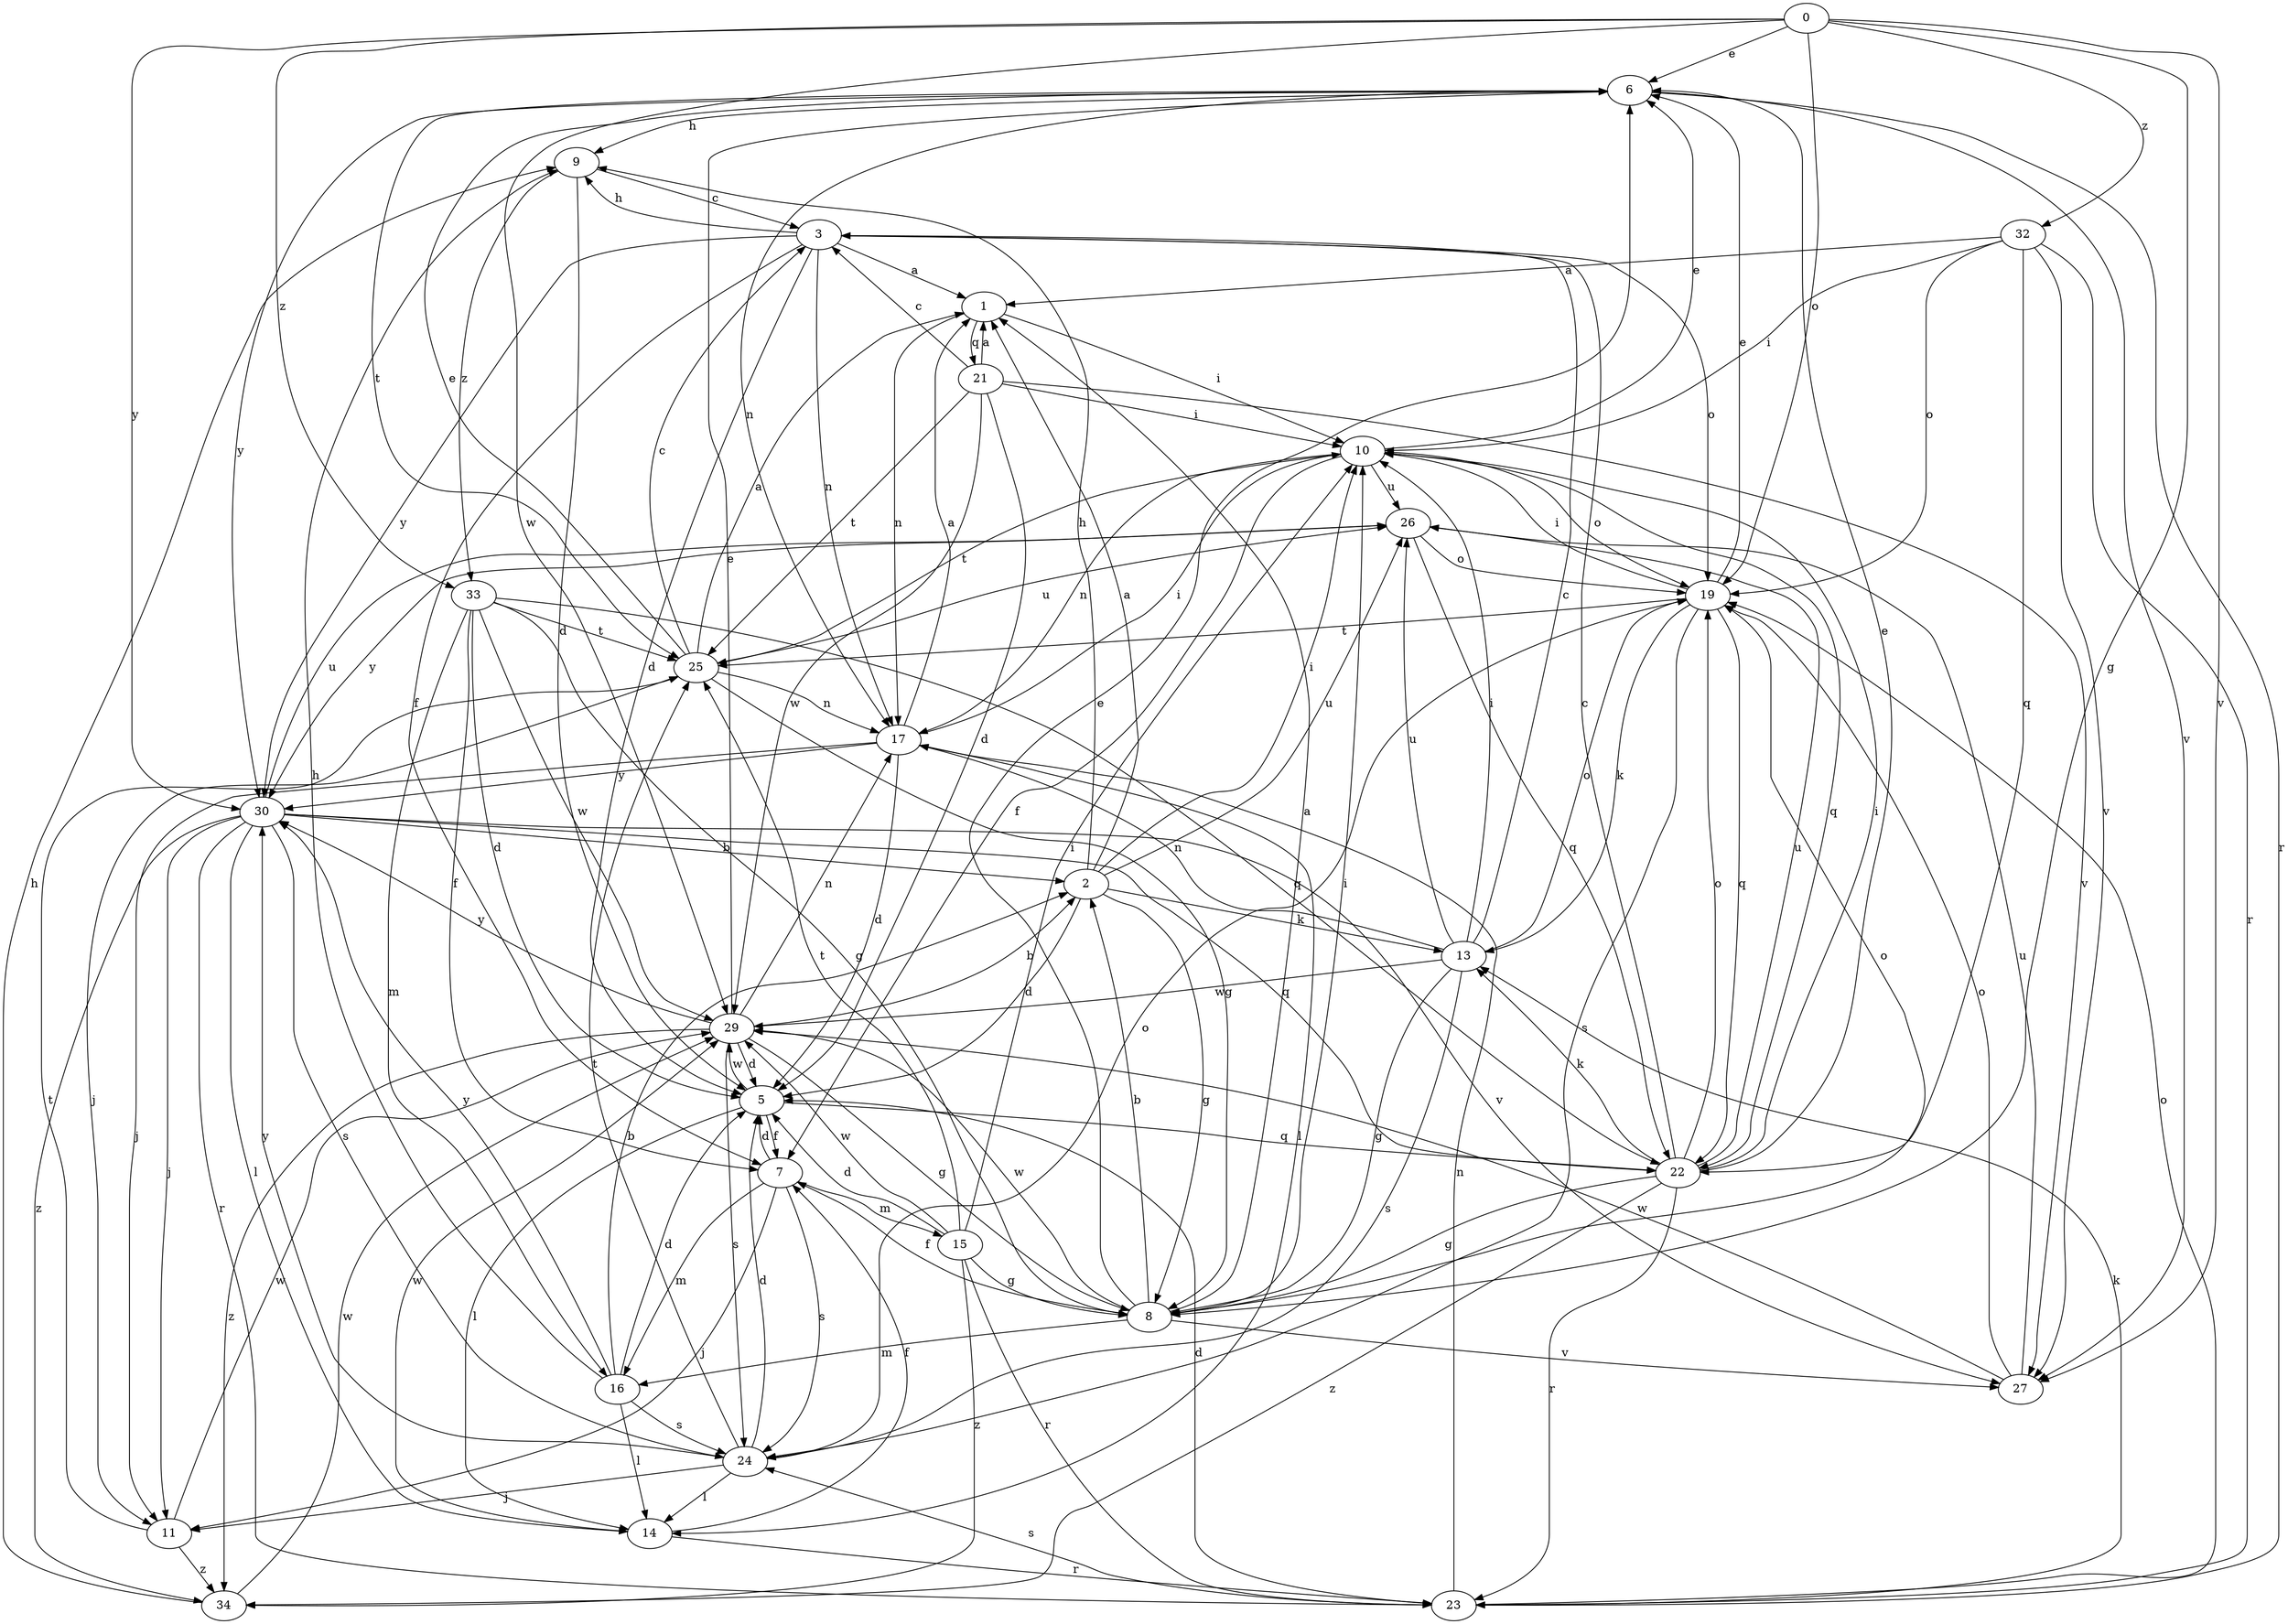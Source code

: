 strict digraph  {
0;
1;
2;
3;
5;
6;
7;
8;
9;
10;
11;
13;
14;
15;
16;
17;
19;
21;
22;
23;
24;
25;
26;
27;
29;
30;
32;
33;
34;
0 -> 6  [label=e];
0 -> 8  [label=g];
0 -> 19  [label=o];
0 -> 27  [label=v];
0 -> 29  [label=w];
0 -> 30  [label=y];
0 -> 32  [label=z];
0 -> 33  [label=z];
1 -> 10  [label=i];
1 -> 17  [label=n];
1 -> 21  [label=q];
2 -> 1  [label=a];
2 -> 5  [label=d];
2 -> 8  [label=g];
2 -> 9  [label=h];
2 -> 10  [label=i];
2 -> 13  [label=k];
2 -> 26  [label=u];
3 -> 1  [label=a];
3 -> 5  [label=d];
3 -> 7  [label=f];
3 -> 9  [label=h];
3 -> 17  [label=n];
3 -> 19  [label=o];
3 -> 30  [label=y];
5 -> 7  [label=f];
5 -> 14  [label=l];
5 -> 22  [label=q];
5 -> 29  [label=w];
6 -> 9  [label=h];
6 -> 17  [label=n];
6 -> 23  [label=r];
6 -> 25  [label=t];
6 -> 27  [label=v];
6 -> 30  [label=y];
7 -> 5  [label=d];
7 -> 11  [label=j];
7 -> 15  [label=m];
7 -> 16  [label=m];
7 -> 24  [label=s];
8 -> 1  [label=a];
8 -> 2  [label=b];
8 -> 6  [label=e];
8 -> 7  [label=f];
8 -> 10  [label=i];
8 -> 16  [label=m];
8 -> 19  [label=o];
8 -> 27  [label=v];
8 -> 29  [label=w];
9 -> 3  [label=c];
9 -> 5  [label=d];
9 -> 33  [label=z];
10 -> 6  [label=e];
10 -> 7  [label=f];
10 -> 17  [label=n];
10 -> 19  [label=o];
10 -> 22  [label=q];
10 -> 25  [label=t];
10 -> 26  [label=u];
11 -> 25  [label=t];
11 -> 29  [label=w];
11 -> 34  [label=z];
13 -> 3  [label=c];
13 -> 8  [label=g];
13 -> 10  [label=i];
13 -> 17  [label=n];
13 -> 19  [label=o];
13 -> 24  [label=s];
13 -> 26  [label=u];
13 -> 29  [label=w];
14 -> 7  [label=f];
14 -> 23  [label=r];
14 -> 29  [label=w];
15 -> 5  [label=d];
15 -> 8  [label=g];
15 -> 10  [label=i];
15 -> 23  [label=r];
15 -> 25  [label=t];
15 -> 29  [label=w];
15 -> 34  [label=z];
16 -> 2  [label=b];
16 -> 5  [label=d];
16 -> 9  [label=h];
16 -> 14  [label=l];
16 -> 24  [label=s];
16 -> 30  [label=y];
17 -> 1  [label=a];
17 -> 5  [label=d];
17 -> 10  [label=i];
17 -> 11  [label=j];
17 -> 14  [label=l];
17 -> 30  [label=y];
19 -> 6  [label=e];
19 -> 10  [label=i];
19 -> 13  [label=k];
19 -> 22  [label=q];
19 -> 24  [label=s];
19 -> 25  [label=t];
21 -> 1  [label=a];
21 -> 3  [label=c];
21 -> 5  [label=d];
21 -> 10  [label=i];
21 -> 25  [label=t];
21 -> 27  [label=v];
21 -> 29  [label=w];
22 -> 3  [label=c];
22 -> 6  [label=e];
22 -> 8  [label=g];
22 -> 10  [label=i];
22 -> 13  [label=k];
22 -> 19  [label=o];
22 -> 23  [label=r];
22 -> 26  [label=u];
22 -> 34  [label=z];
23 -> 5  [label=d];
23 -> 13  [label=k];
23 -> 17  [label=n];
23 -> 19  [label=o];
23 -> 24  [label=s];
24 -> 5  [label=d];
24 -> 11  [label=j];
24 -> 14  [label=l];
24 -> 19  [label=o];
24 -> 25  [label=t];
24 -> 30  [label=y];
25 -> 1  [label=a];
25 -> 3  [label=c];
25 -> 6  [label=e];
25 -> 8  [label=g];
25 -> 11  [label=j];
25 -> 17  [label=n];
25 -> 26  [label=u];
26 -> 19  [label=o];
26 -> 22  [label=q];
26 -> 30  [label=y];
27 -> 19  [label=o];
27 -> 26  [label=u];
27 -> 29  [label=w];
29 -> 2  [label=b];
29 -> 5  [label=d];
29 -> 6  [label=e];
29 -> 8  [label=g];
29 -> 17  [label=n];
29 -> 24  [label=s];
29 -> 30  [label=y];
29 -> 34  [label=z];
30 -> 2  [label=b];
30 -> 11  [label=j];
30 -> 14  [label=l];
30 -> 22  [label=q];
30 -> 23  [label=r];
30 -> 24  [label=s];
30 -> 26  [label=u];
30 -> 27  [label=v];
30 -> 34  [label=z];
32 -> 1  [label=a];
32 -> 10  [label=i];
32 -> 19  [label=o];
32 -> 22  [label=q];
32 -> 23  [label=r];
32 -> 27  [label=v];
33 -> 5  [label=d];
33 -> 7  [label=f];
33 -> 8  [label=g];
33 -> 16  [label=m];
33 -> 22  [label=q];
33 -> 25  [label=t];
33 -> 29  [label=w];
34 -> 9  [label=h];
34 -> 29  [label=w];
}
